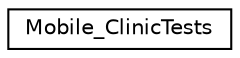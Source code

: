 digraph G
{
  edge [fontname="Helvetica",fontsize="10",labelfontname="Helvetica",labelfontsize="10"];
  node [fontname="Helvetica",fontsize="10",shape=record];
  rankdir="LR";
  Node1 [label="Mobile_ClinicTests",height=0.2,width=0.4,color="black", fillcolor="white", style="filled",URL="$interface_mobile___clinic_tests.html"];
}
